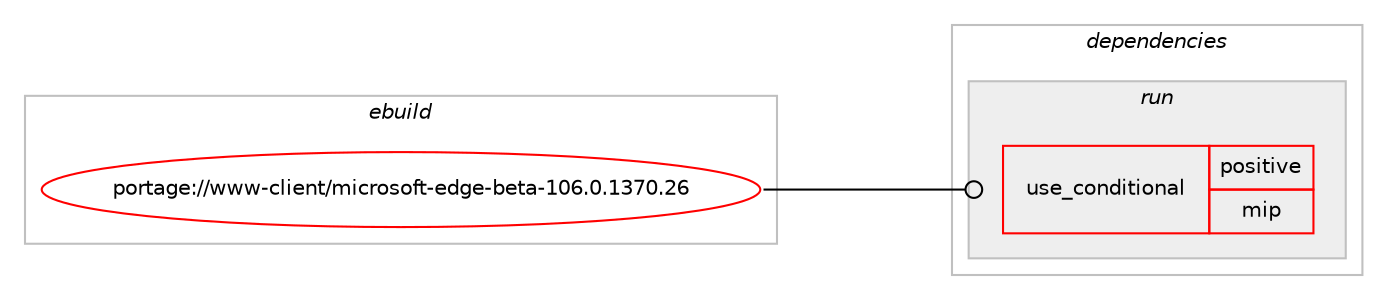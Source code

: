 digraph prolog {

# *************
# Graph options
# *************

newrank=true;
concentrate=true;
compound=true;
graph [rankdir=LR,fontname=Helvetica,fontsize=10,ranksep=1.5];#, ranksep=2.5, nodesep=0.2];
edge  [arrowhead=vee];
node  [fontname=Helvetica,fontsize=10];

# **********
# The ebuild
# **********

subgraph cluster_leftcol {
color=gray;
label=<<i>ebuild</i>>;
id [label="portage://www-client/microsoft-edge-beta-106.0.1370.26", color=red, width=4, href="../www-client/microsoft-edge-beta-106.0.1370.26.svg"];
}

# ****************
# The dependencies
# ****************

subgraph cluster_midcol {
color=gray;
label=<<i>dependencies</i>>;
subgraph cluster_compile {
fillcolor="#eeeeee";
style=filled;
label=<<i>compile</i>>;
}
subgraph cluster_compileandrun {
fillcolor="#eeeeee";
style=filled;
label=<<i>compile and run</i>>;
}
subgraph cluster_run {
fillcolor="#eeeeee";
style=filled;
label=<<i>run</i>>;
subgraph cond252 {
dependency719 [label=<<TABLE BORDER="0" CELLBORDER="1" CELLSPACING="0" CELLPADDING="4"><TR><TD ROWSPAN="3" CELLPADDING="10">use_conditional</TD></TR><TR><TD>positive</TD></TR><TR><TD>mip</TD></TR></TABLE>>, shape=none, color=red];
# *** BEGIN UNKNOWN DEPENDENCY TYPE (TODO) ***
# dependency719 -> package_dependency(portage://www-client/microsoft-edge-beta-106.0.1370.26,run,no,app-crypt,libsecret,none,[,,],[],[])
# *** END UNKNOWN DEPENDENCY TYPE (TODO) ***

}
id:e -> dependency719:w [weight=20,style="solid",arrowhead="odot"];
# *** BEGIN UNKNOWN DEPENDENCY TYPE (TODO) ***
# id -> package_dependency(portage://www-client/microsoft-edge-beta-106.0.1370.26,run,no,app-accessibility,at-spi2-atk,none,[,,],[slot(2)],[])
# *** END UNKNOWN DEPENDENCY TYPE (TODO) ***

# *** BEGIN UNKNOWN DEPENDENCY TYPE (TODO) ***
# id -> package_dependency(portage://www-client/microsoft-edge-beta-106.0.1370.26,run,no,app-accessibility,at-spi2-core,none,[,,],[slot(2)],[])
# *** END UNKNOWN DEPENDENCY TYPE (TODO) ***

# *** BEGIN UNKNOWN DEPENDENCY TYPE (TODO) ***
# id -> package_dependency(portage://www-client/microsoft-edge-beta-106.0.1370.26,run,no,app-misc,ca-certificates,none,[,,],[],[])
# *** END UNKNOWN DEPENDENCY TYPE (TODO) ***

# *** BEGIN UNKNOWN DEPENDENCY TYPE (TODO) ***
# id -> package_dependency(portage://www-client/microsoft-edge-beta-106.0.1370.26,run,no,dev-libs,atk,none,[,,],[],[])
# *** END UNKNOWN DEPENDENCY TYPE (TODO) ***

# *** BEGIN UNKNOWN DEPENDENCY TYPE (TODO) ***
# id -> package_dependency(portage://www-client/microsoft-edge-beta-106.0.1370.26,run,no,dev-libs,expat,none,[,,],[],[])
# *** END UNKNOWN DEPENDENCY TYPE (TODO) ***

# *** BEGIN UNKNOWN DEPENDENCY TYPE (TODO) ***
# id -> package_dependency(portage://www-client/microsoft-edge-beta-106.0.1370.26,run,no,dev-libs,glib,none,[,,],[slot(2)],[])
# *** END UNKNOWN DEPENDENCY TYPE (TODO) ***

# *** BEGIN UNKNOWN DEPENDENCY TYPE (TODO) ***
# id -> package_dependency(portage://www-client/microsoft-edge-beta-106.0.1370.26,run,no,dev-libs,nspr,none,[,,],[],[])
# *** END UNKNOWN DEPENDENCY TYPE (TODO) ***

# *** BEGIN UNKNOWN DEPENDENCY TYPE (TODO) ***
# id -> package_dependency(portage://www-client/microsoft-edge-beta-106.0.1370.26,run,no,dev-libs,nss,none,[,,],[],[])
# *** END UNKNOWN DEPENDENCY TYPE (TODO) ***

# *** BEGIN UNKNOWN DEPENDENCY TYPE (TODO) ***
# id -> package_dependency(portage://www-client/microsoft-edge-beta-106.0.1370.26,run,no,media-fonts,liberation-fonts,none,[,,],[],[])
# *** END UNKNOWN DEPENDENCY TYPE (TODO) ***

# *** BEGIN UNKNOWN DEPENDENCY TYPE (TODO) ***
# id -> package_dependency(portage://www-client/microsoft-edge-beta-106.0.1370.26,run,no,media-libs,alsa-lib,none,[,,],[],[])
# *** END UNKNOWN DEPENDENCY TYPE (TODO) ***

# *** BEGIN UNKNOWN DEPENDENCY TYPE (TODO) ***
# id -> package_dependency(portage://www-client/microsoft-edge-beta-106.0.1370.26,run,no,media-libs,mesa,none,[,,],[],[use(enable(gbm),positive)])
# *** END UNKNOWN DEPENDENCY TYPE (TODO) ***

# *** BEGIN UNKNOWN DEPENDENCY TYPE (TODO) ***
# id -> package_dependency(portage://www-client/microsoft-edge-beta-106.0.1370.26,run,no,net-misc,curl,none,[,,],[],[use(enable(ssl),none)])
# *** END UNKNOWN DEPENDENCY TYPE (TODO) ***

# *** BEGIN UNKNOWN DEPENDENCY TYPE (TODO) ***
# id -> package_dependency(portage://www-client/microsoft-edge-beta-106.0.1370.26,run,no,net-print,cups,none,[,,],[],[])
# *** END UNKNOWN DEPENDENCY TYPE (TODO) ***

# *** BEGIN UNKNOWN DEPENDENCY TYPE (TODO) ***
# id -> package_dependency(portage://www-client/microsoft-edge-beta-106.0.1370.26,run,no,sys-apps,dbus,none,[,,],[],[])
# *** END UNKNOWN DEPENDENCY TYPE (TODO) ***

# *** BEGIN UNKNOWN DEPENDENCY TYPE (TODO) ***
# id -> package_dependency(portage://www-client/microsoft-edge-beta-106.0.1370.26,run,no,sys-apps,util-linux,none,[,,],[],[])
# *** END UNKNOWN DEPENDENCY TYPE (TODO) ***

# *** BEGIN UNKNOWN DEPENDENCY TYPE (TODO) ***
# id -> package_dependency(portage://www-client/microsoft-edge-beta-106.0.1370.26,run,no,sys-libs,glibc,none,[,,],[],[])
# *** END UNKNOWN DEPENDENCY TYPE (TODO) ***

# *** BEGIN UNKNOWN DEPENDENCY TYPE (TODO) ***
# id -> package_dependency(portage://www-client/microsoft-edge-beta-106.0.1370.26,run,no,x11-libs,cairo,none,[,,],[],[])
# *** END UNKNOWN DEPENDENCY TYPE (TODO) ***

# *** BEGIN UNKNOWN DEPENDENCY TYPE (TODO) ***
# id -> package_dependency(portage://www-client/microsoft-edge-beta-106.0.1370.26,run,no,x11-libs,gdk-pixbuf,none,[,,],[slot(2)],[])
# *** END UNKNOWN DEPENDENCY TYPE (TODO) ***

# *** BEGIN UNKNOWN DEPENDENCY TYPE (TODO) ***
# id -> package_dependency(portage://www-client/microsoft-edge-beta-106.0.1370.26,run,no,x11-libs,gtk+,none,[,,],[slot(3)],[use(enable(X),none)])
# *** END UNKNOWN DEPENDENCY TYPE (TODO) ***

# *** BEGIN UNKNOWN DEPENDENCY TYPE (TODO) ***
# id -> package_dependency(portage://www-client/microsoft-edge-beta-106.0.1370.26,run,no,x11-libs,libX11,none,[,,],[],[])
# *** END UNKNOWN DEPENDENCY TYPE (TODO) ***

# *** BEGIN UNKNOWN DEPENDENCY TYPE (TODO) ***
# id -> package_dependency(portage://www-client/microsoft-edge-beta-106.0.1370.26,run,no,x11-libs,libXcomposite,none,[,,],[],[])
# *** END UNKNOWN DEPENDENCY TYPE (TODO) ***

# *** BEGIN UNKNOWN DEPENDENCY TYPE (TODO) ***
# id -> package_dependency(portage://www-client/microsoft-edge-beta-106.0.1370.26,run,no,x11-libs,libXdamage,none,[,,],[],[])
# *** END UNKNOWN DEPENDENCY TYPE (TODO) ***

# *** BEGIN UNKNOWN DEPENDENCY TYPE (TODO) ***
# id -> package_dependency(portage://www-client/microsoft-edge-beta-106.0.1370.26,run,no,x11-libs,libXext,none,[,,],[],[])
# *** END UNKNOWN DEPENDENCY TYPE (TODO) ***

# *** BEGIN UNKNOWN DEPENDENCY TYPE (TODO) ***
# id -> package_dependency(portage://www-client/microsoft-edge-beta-106.0.1370.26,run,no,x11-libs,libXfixes,none,[,,],[],[])
# *** END UNKNOWN DEPENDENCY TYPE (TODO) ***

# *** BEGIN UNKNOWN DEPENDENCY TYPE (TODO) ***
# id -> package_dependency(portage://www-client/microsoft-edge-beta-106.0.1370.26,run,no,x11-libs,libXrandr,none,[,,],[],[])
# *** END UNKNOWN DEPENDENCY TYPE (TODO) ***

# *** BEGIN UNKNOWN DEPENDENCY TYPE (TODO) ***
# id -> package_dependency(portage://www-client/microsoft-edge-beta-106.0.1370.26,run,no,x11-libs,libdrm,none,[,,],[],[])
# *** END UNKNOWN DEPENDENCY TYPE (TODO) ***

# *** BEGIN UNKNOWN DEPENDENCY TYPE (TODO) ***
# id -> package_dependency(portage://www-client/microsoft-edge-beta-106.0.1370.26,run,no,x11-libs,libxcb,none,[,,],[],[])
# *** END UNKNOWN DEPENDENCY TYPE (TODO) ***

# *** BEGIN UNKNOWN DEPENDENCY TYPE (TODO) ***
# id -> package_dependency(portage://www-client/microsoft-edge-beta-106.0.1370.26,run,no,x11-libs,libxkbcommon,none,[,,],[],[])
# *** END UNKNOWN DEPENDENCY TYPE (TODO) ***

# *** BEGIN UNKNOWN DEPENDENCY TYPE (TODO) ***
# id -> package_dependency(portage://www-client/microsoft-edge-beta-106.0.1370.26,run,no,x11-libs,libxshmfence,none,[,,],[],[])
# *** END UNKNOWN DEPENDENCY TYPE (TODO) ***

# *** BEGIN UNKNOWN DEPENDENCY TYPE (TODO) ***
# id -> package_dependency(portage://www-client/microsoft-edge-beta-106.0.1370.26,run,no,x11-libs,pango,none,[,,],[],[])
# *** END UNKNOWN DEPENDENCY TYPE (TODO) ***

# *** BEGIN UNKNOWN DEPENDENCY TYPE (TODO) ***
# id -> package_dependency(portage://www-client/microsoft-edge-beta-106.0.1370.26,run,no,x11-misc,xdg-utils,none,[,,],[],[])
# *** END UNKNOWN DEPENDENCY TYPE (TODO) ***

}
}

# **************
# The candidates
# **************

subgraph cluster_choices {
rank=same;
color=gray;
label=<<i>candidates</i>>;

}

}
